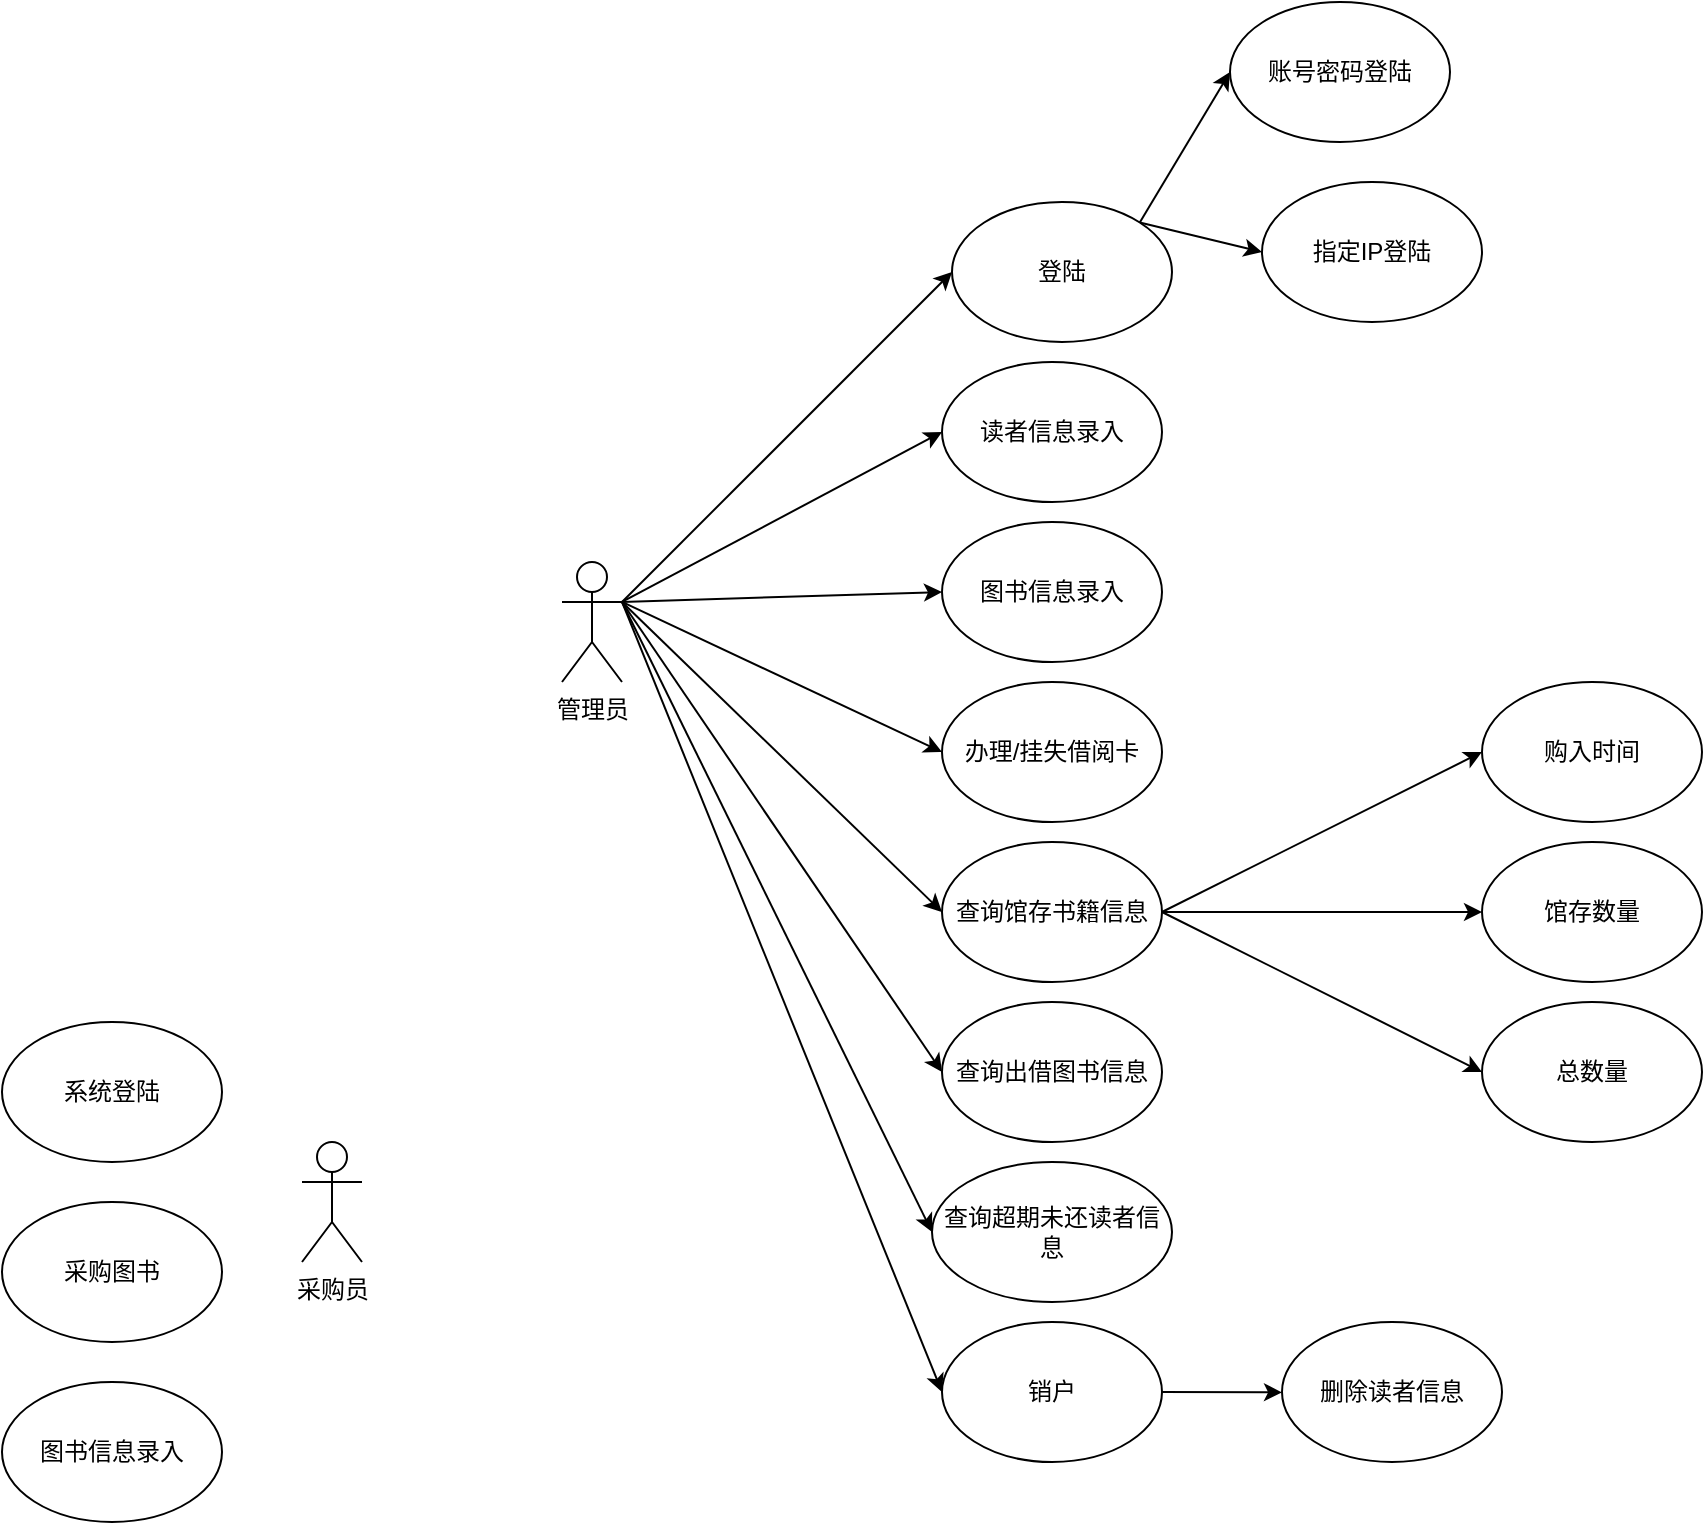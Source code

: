 <mxfile version="16.1.4" type="github">
  <diagram id="80j0F1YXQ1uQCyp6F15Q" name="Page-1">
    <mxGraphModel dx="1797" dy="1731" grid="1" gridSize="10" guides="1" tooltips="1" connect="1" arrows="1" fold="1" page="1" pageScale="1" pageWidth="827" pageHeight="1169" math="0" shadow="0">
      <root>
        <mxCell id="0" />
        <mxCell id="1" parent="0" />
        <mxCell id="3sZ_zzor51Z0Yk1SPtCf-10" style="orthogonalLoop=1;jettySize=auto;html=1;exitX=1;exitY=0.333;exitDx=0;exitDy=0;exitPerimeter=0;entryX=0;entryY=0.5;entryDx=0;entryDy=0;" edge="1" parent="1" source="3sZ_zzor51Z0Yk1SPtCf-1" target="3sZ_zzor51Z0Yk1SPtCf-2">
          <mxGeometry relative="1" as="geometry" />
        </mxCell>
        <mxCell id="3sZ_zzor51Z0Yk1SPtCf-11" style="orthogonalLoop=1;jettySize=auto;html=1;exitX=1;exitY=0.333;exitDx=0;exitDy=0;exitPerimeter=0;entryX=0;entryY=0.5;entryDx=0;entryDy=0;" edge="1" parent="1" source="3sZ_zzor51Z0Yk1SPtCf-1" target="3sZ_zzor51Z0Yk1SPtCf-3">
          <mxGeometry relative="1" as="geometry" />
        </mxCell>
        <mxCell id="3sZ_zzor51Z0Yk1SPtCf-12" style="orthogonalLoop=1;jettySize=auto;html=1;exitX=1;exitY=0.333;exitDx=0;exitDy=0;exitPerimeter=0;entryX=0;entryY=0.5;entryDx=0;entryDy=0;" edge="1" parent="1" source="3sZ_zzor51Z0Yk1SPtCf-1" target="3sZ_zzor51Z0Yk1SPtCf-4">
          <mxGeometry relative="1" as="geometry" />
        </mxCell>
        <mxCell id="3sZ_zzor51Z0Yk1SPtCf-13" style="orthogonalLoop=1;jettySize=auto;html=1;exitX=1;exitY=0.333;exitDx=0;exitDy=0;exitPerimeter=0;entryX=0;entryY=0.5;entryDx=0;entryDy=0;" edge="1" parent="1" source="3sZ_zzor51Z0Yk1SPtCf-1" target="3sZ_zzor51Z0Yk1SPtCf-5">
          <mxGeometry relative="1" as="geometry" />
        </mxCell>
        <mxCell id="3sZ_zzor51Z0Yk1SPtCf-14" style="edgeStyle=none;orthogonalLoop=1;jettySize=auto;html=1;exitX=1;exitY=0.333;exitDx=0;exitDy=0;exitPerimeter=0;entryX=0;entryY=0.5;entryDx=0;entryDy=0;" edge="1" parent="1" source="3sZ_zzor51Z0Yk1SPtCf-1" target="3sZ_zzor51Z0Yk1SPtCf-6">
          <mxGeometry relative="1" as="geometry" />
        </mxCell>
        <mxCell id="3sZ_zzor51Z0Yk1SPtCf-15" style="edgeStyle=none;orthogonalLoop=1;jettySize=auto;html=1;exitX=1;exitY=0.333;exitDx=0;exitDy=0;exitPerimeter=0;entryX=0;entryY=0.5;entryDx=0;entryDy=0;" edge="1" parent="1" source="3sZ_zzor51Z0Yk1SPtCf-1" target="3sZ_zzor51Z0Yk1SPtCf-7">
          <mxGeometry relative="1" as="geometry" />
        </mxCell>
        <mxCell id="3sZ_zzor51Z0Yk1SPtCf-23" style="edgeStyle=none;orthogonalLoop=1;jettySize=auto;html=1;exitX=1;exitY=0.333;exitDx=0;exitDy=0;exitPerimeter=0;entryX=0;entryY=0.5;entryDx=0;entryDy=0;" edge="1" parent="1" source="3sZ_zzor51Z0Yk1SPtCf-1" target="3sZ_zzor51Z0Yk1SPtCf-22">
          <mxGeometry relative="1" as="geometry" />
        </mxCell>
        <mxCell id="3sZ_zzor51Z0Yk1SPtCf-25" style="edgeStyle=none;orthogonalLoop=1;jettySize=auto;html=1;exitX=1;exitY=0.333;exitDx=0;exitDy=0;exitPerimeter=0;entryX=0;entryY=0.5;entryDx=0;entryDy=0;" edge="1" parent="1" source="3sZ_zzor51Z0Yk1SPtCf-1" target="3sZ_zzor51Z0Yk1SPtCf-24">
          <mxGeometry relative="1" as="geometry" />
        </mxCell>
        <mxCell id="3sZ_zzor51Z0Yk1SPtCf-1" value="管理员" style="shape=umlActor;verticalLabelPosition=bottom;verticalAlign=top;html=1;outlineConnect=0;" vertex="1" parent="1">
          <mxGeometry x="80" y="110" width="30" height="60" as="geometry" />
        </mxCell>
        <mxCell id="3sZ_zzor51Z0Yk1SPtCf-2" value="读者信息录入" style="ellipse;whiteSpace=wrap;html=1;" vertex="1" parent="1">
          <mxGeometry x="270" y="10" width="110" height="70" as="geometry" />
        </mxCell>
        <mxCell id="3sZ_zzor51Z0Yk1SPtCf-3" value="图书信息录入" style="ellipse;whiteSpace=wrap;html=1;" vertex="1" parent="1">
          <mxGeometry x="270" y="90" width="110" height="70" as="geometry" />
        </mxCell>
        <mxCell id="3sZ_zzor51Z0Yk1SPtCf-4" value="办理/挂失借阅卡" style="ellipse;whiteSpace=wrap;html=1;" vertex="1" parent="1">
          <mxGeometry x="270" y="170" width="110" height="70" as="geometry" />
        </mxCell>
        <mxCell id="3sZ_zzor51Z0Yk1SPtCf-19" style="edgeStyle=none;orthogonalLoop=1;jettySize=auto;html=1;exitX=1;exitY=0.5;exitDx=0;exitDy=0;entryX=0;entryY=0.5;entryDx=0;entryDy=0;" edge="1" parent="1" source="3sZ_zzor51Z0Yk1SPtCf-5" target="3sZ_zzor51Z0Yk1SPtCf-16">
          <mxGeometry relative="1" as="geometry" />
        </mxCell>
        <mxCell id="3sZ_zzor51Z0Yk1SPtCf-20" style="edgeStyle=none;orthogonalLoop=1;jettySize=auto;html=1;exitX=1;exitY=0.5;exitDx=0;exitDy=0;entryX=0;entryY=0.5;entryDx=0;entryDy=0;" edge="1" parent="1" source="3sZ_zzor51Z0Yk1SPtCf-5" target="3sZ_zzor51Z0Yk1SPtCf-17">
          <mxGeometry relative="1" as="geometry" />
        </mxCell>
        <mxCell id="3sZ_zzor51Z0Yk1SPtCf-21" style="edgeStyle=none;orthogonalLoop=1;jettySize=auto;html=1;exitX=1;exitY=0.5;exitDx=0;exitDy=0;entryX=0;entryY=0.5;entryDx=0;entryDy=0;" edge="1" parent="1" source="3sZ_zzor51Z0Yk1SPtCf-5" target="3sZ_zzor51Z0Yk1SPtCf-18">
          <mxGeometry relative="1" as="geometry" />
        </mxCell>
        <mxCell id="3sZ_zzor51Z0Yk1SPtCf-5" value="查询馆存书籍信息" style="ellipse;whiteSpace=wrap;html=1;" vertex="1" parent="1">
          <mxGeometry x="270" y="250" width="110" height="70" as="geometry" />
        </mxCell>
        <mxCell id="3sZ_zzor51Z0Yk1SPtCf-6" value="查询出借图书信息" style="ellipse;whiteSpace=wrap;html=1;" vertex="1" parent="1">
          <mxGeometry x="270" y="330" width="110" height="70" as="geometry" />
        </mxCell>
        <mxCell id="3sZ_zzor51Z0Yk1SPtCf-7" value="查询超期未还读者信息" style="ellipse;whiteSpace=wrap;html=1;" vertex="1" parent="1">
          <mxGeometry x="265" y="410" width="120" height="70" as="geometry" />
        </mxCell>
        <mxCell id="3sZ_zzor51Z0Yk1SPtCf-16" value="购入时间" style="ellipse;whiteSpace=wrap;html=1;" vertex="1" parent="1">
          <mxGeometry x="540" y="170" width="110" height="70" as="geometry" />
        </mxCell>
        <mxCell id="3sZ_zzor51Z0Yk1SPtCf-17" value="馆存数量" style="ellipse;whiteSpace=wrap;html=1;" vertex="1" parent="1">
          <mxGeometry x="540" y="250" width="110" height="70" as="geometry" />
        </mxCell>
        <mxCell id="3sZ_zzor51Z0Yk1SPtCf-18" value="总数量" style="ellipse;whiteSpace=wrap;html=1;" vertex="1" parent="1">
          <mxGeometry x="540" y="330" width="110" height="70" as="geometry" />
        </mxCell>
        <mxCell id="3sZ_zzor51Z0Yk1SPtCf-31" style="edgeStyle=none;orthogonalLoop=1;jettySize=auto;html=1;exitX=1;exitY=0;exitDx=0;exitDy=0;entryX=0;entryY=0.5;entryDx=0;entryDy=0;" edge="1" parent="1" source="3sZ_zzor51Z0Yk1SPtCf-22" target="3sZ_zzor51Z0Yk1SPtCf-29">
          <mxGeometry relative="1" as="geometry" />
        </mxCell>
        <mxCell id="3sZ_zzor51Z0Yk1SPtCf-32" style="edgeStyle=none;orthogonalLoop=1;jettySize=auto;html=1;exitX=1;exitY=0;exitDx=0;exitDy=0;entryX=0;entryY=0.5;entryDx=0;entryDy=0;" edge="1" parent="1" source="3sZ_zzor51Z0Yk1SPtCf-22" target="3sZ_zzor51Z0Yk1SPtCf-30">
          <mxGeometry relative="1" as="geometry" />
        </mxCell>
        <mxCell id="3sZ_zzor51Z0Yk1SPtCf-22" value="登陆" style="ellipse;whiteSpace=wrap;html=1;" vertex="1" parent="1">
          <mxGeometry x="275" y="-70" width="110" height="70" as="geometry" />
        </mxCell>
        <mxCell id="3sZ_zzor51Z0Yk1SPtCf-26" style="edgeStyle=none;orthogonalLoop=1;jettySize=auto;html=1;exitX=1;exitY=0.5;exitDx=0;exitDy=0;" edge="1" parent="1" source="3sZ_zzor51Z0Yk1SPtCf-24">
          <mxGeometry relative="1" as="geometry">
            <mxPoint x="440" y="525.19" as="targetPoint" />
          </mxGeometry>
        </mxCell>
        <mxCell id="3sZ_zzor51Z0Yk1SPtCf-24" value="销户" style="ellipse;whiteSpace=wrap;html=1;" vertex="1" parent="1">
          <mxGeometry x="270" y="490" width="110" height="70" as="geometry" />
        </mxCell>
        <mxCell id="3sZ_zzor51Z0Yk1SPtCf-27" value="删除读者信息" style="ellipse;whiteSpace=wrap;html=1;" vertex="1" parent="1">
          <mxGeometry x="440" y="490" width="110" height="70" as="geometry" />
        </mxCell>
        <mxCell id="3sZ_zzor51Z0Yk1SPtCf-28" value="采购员" style="shape=umlActor;verticalLabelPosition=bottom;verticalAlign=top;html=1;outlineConnect=0;" vertex="1" parent="1">
          <mxGeometry x="-50" y="400" width="30" height="60" as="geometry" />
        </mxCell>
        <mxCell id="3sZ_zzor51Z0Yk1SPtCf-29" value="账号密码登陆" style="ellipse;whiteSpace=wrap;html=1;" vertex="1" parent="1">
          <mxGeometry x="414" y="-170" width="110" height="70" as="geometry" />
        </mxCell>
        <mxCell id="3sZ_zzor51Z0Yk1SPtCf-30" value="指定IP登陆" style="ellipse;whiteSpace=wrap;html=1;" vertex="1" parent="1">
          <mxGeometry x="430" y="-80" width="110" height="70" as="geometry" />
        </mxCell>
        <mxCell id="3sZ_zzor51Z0Yk1SPtCf-33" value="采购图书" style="ellipse;whiteSpace=wrap;html=1;" vertex="1" parent="1">
          <mxGeometry x="-200" y="430" width="110" height="70" as="geometry" />
        </mxCell>
        <mxCell id="3sZ_zzor51Z0Yk1SPtCf-34" value="图书信息录入" style="ellipse;whiteSpace=wrap;html=1;" vertex="1" parent="1">
          <mxGeometry x="-200" y="520" width="110" height="70" as="geometry" />
        </mxCell>
        <mxCell id="3sZ_zzor51Z0Yk1SPtCf-35" value="系统登陆" style="ellipse;whiteSpace=wrap;html=1;" vertex="1" parent="1">
          <mxGeometry x="-200" y="340" width="110" height="70" as="geometry" />
        </mxCell>
      </root>
    </mxGraphModel>
  </diagram>
</mxfile>
